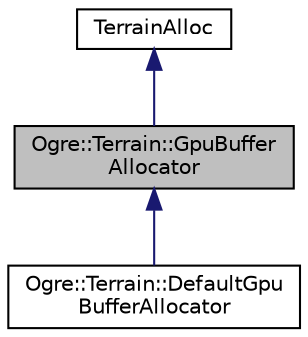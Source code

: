 digraph "Ogre::Terrain::GpuBufferAllocator"
{
  bgcolor="transparent";
  edge [fontname="Helvetica",fontsize="10",labelfontname="Helvetica",labelfontsize="10"];
  node [fontname="Helvetica",fontsize="10",shape=record];
  Node0 [label="Ogre::Terrain::GpuBuffer\lAllocator",height=0.2,width=0.4,color="black", fillcolor="grey75", style="filled", fontcolor="black"];
  Node1 -> Node0 [dir="back",color="midnightblue",fontsize="10",style="solid",fontname="Helvetica"];
  Node1 [label="TerrainAlloc",height=0.2,width=0.4,color="black",URL="$class_ogre_1_1_allocated_object.html"];
  Node0 -> Node2 [dir="back",color="midnightblue",fontsize="10",style="solid",fontname="Helvetica"];
  Node2 [label="Ogre::Terrain::DefaultGpu\lBufferAllocator",height=0.2,width=0.4,color="black",URL="$class_ogre_1_1_terrain_1_1_default_gpu_buffer_allocator.html",tooltip="Standard implementation of a buffer allocator which re-uses buffers. "];
}
